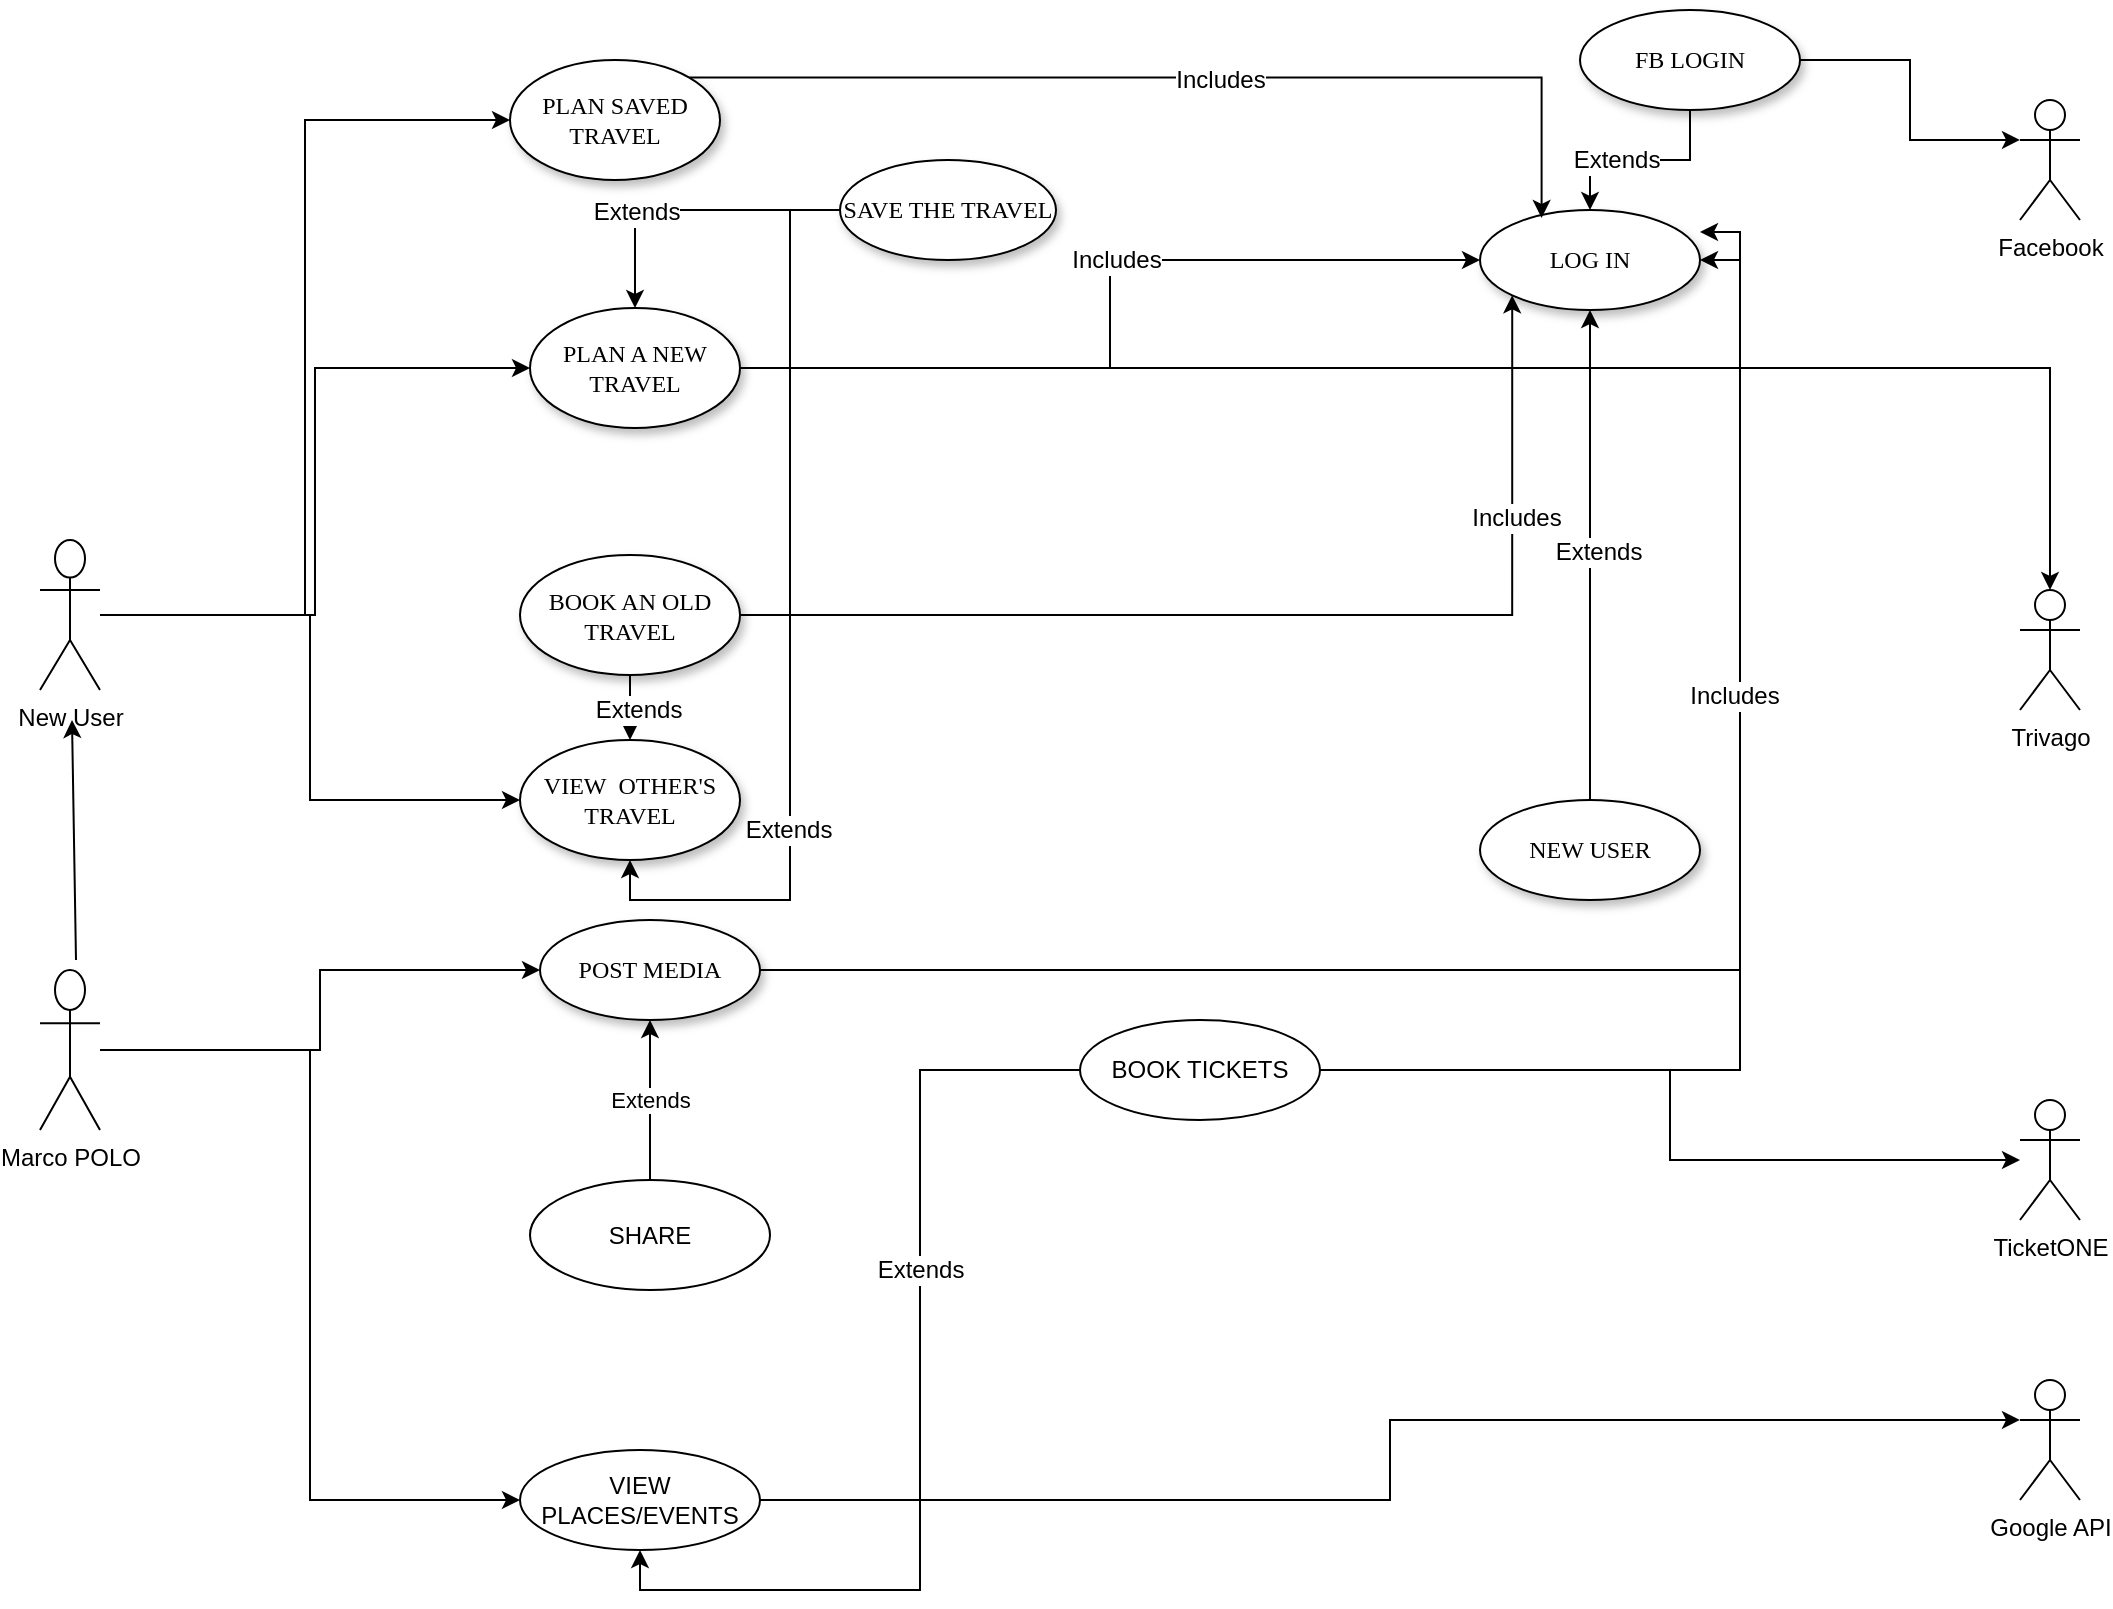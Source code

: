 <mxfile version="12.1.3" type="github" pages="1"><diagram name="Page-1" id="42789a77-a242-8287-6e28-9cd8cfd52e62"><mxGraphModel dx="1190" dy="601" grid="1" gridSize="10" guides="1" tooltips="1" connect="1" arrows="1" fold="1" page="1" pageScale="1" pageWidth="1100" pageHeight="850" background="#ffffff" math="0" shadow="0"><root><mxCell id="0"/><mxCell id="1" parent="0"/><mxCell id="ejWjwremNbsHdBOJyEj_-86" style="edgeStyle=orthogonalEdgeStyle;rounded=0;orthogonalLoop=1;jettySize=auto;html=1;" edge="1" parent="1" source="1ea317790d2ca983-1" target="ejWjwremNbsHdBOJyEj_-76"><mxGeometry relative="1" as="geometry"/></mxCell><mxCell id="ejWjwremNbsHdBOJyEj_-87" style="edgeStyle=orthogonalEdgeStyle;rounded=0;orthogonalLoop=1;jettySize=auto;html=1;entryX=0;entryY=0.5;entryDx=0;entryDy=0;" edge="1" parent="1" source="1ea317790d2ca983-1" target="1ea317790d2ca983-6"><mxGeometry relative="1" as="geometry"/></mxCell><mxCell id="ejWjwremNbsHdBOJyEj_-88" value="Includes" style="text;html=1;resizable=0;points=[];align=center;verticalAlign=middle;labelBackgroundColor=#ffffff;" vertex="1" connectable="0" parent="ejWjwremNbsHdBOJyEj_-87"><mxGeometry x="0.141" relative="1" as="geometry"><mxPoint as="offset"/></mxGeometry></mxCell><mxCell id="1ea317790d2ca983-1" value="PLAN A NEW TRAVEL" style="ellipse;whiteSpace=wrap;html=1;rounded=0;shadow=1;comic=0;labelBackgroundColor=none;strokeColor=#000000;strokeWidth=1;fillColor=#FFFFFF;fontFamily=Verdana;fontSize=12;fontColor=#000000;align=center;" parent="1" vertex="1"><mxGeometry x="265" y="164" width="105" height="60" as="geometry"/></mxCell><mxCell id="ejWjwremNbsHdBOJyEj_-36" style="edgeStyle=orthogonalEdgeStyle;rounded=0;orthogonalLoop=1;jettySize=auto;html=1;entryX=0.5;entryY=1;entryDx=0;entryDy=0;" edge="1" parent="1" source="1ea317790d2ca983-3" target="1ea317790d2ca983-11"><mxGeometry relative="1" as="geometry"/></mxCell><mxCell id="ejWjwremNbsHdBOJyEj_-37" value="Extends" style="text;html=1;resizable=0;points=[];align=center;verticalAlign=middle;labelBackgroundColor=#ffffff;" vertex="1" connectable="0" parent="ejWjwremNbsHdBOJyEj_-36"><mxGeometry x="0.425" y="-1" relative="1" as="geometry"><mxPoint as="offset"/></mxGeometry></mxCell><mxCell id="ejWjwremNbsHdBOJyEj_-84" style="edgeStyle=orthogonalEdgeStyle;rounded=0;orthogonalLoop=1;jettySize=auto;html=1;entryX=0.5;entryY=0;entryDx=0;entryDy=0;" edge="1" parent="1" source="1ea317790d2ca983-3" target="1ea317790d2ca983-1"><mxGeometry relative="1" as="geometry"/></mxCell><mxCell id="ejWjwremNbsHdBOJyEj_-85" value="Extends" style="text;html=1;resizable=0;points=[];align=center;verticalAlign=middle;labelBackgroundColor=#ffffff;" vertex="1" connectable="0" parent="ejWjwremNbsHdBOJyEj_-84"><mxGeometry x="0.355" y="1" relative="1" as="geometry"><mxPoint x="-1" y="1" as="offset"/></mxGeometry></mxCell><mxCell id="1ea317790d2ca983-3" value="SAVE THE TRAVEL" style="ellipse;whiteSpace=wrap;html=1;rounded=0;shadow=1;comic=0;labelBackgroundColor=none;strokeColor=#000000;strokeWidth=1;fillColor=#FFFFFF;fontFamily=Verdana;fontSize=12;fontColor=#000000;align=center;" parent="1" vertex="1"><mxGeometry x="420" y="90" width="108" height="50" as="geometry"/></mxCell><mxCell id="ejWjwremNbsHdBOJyEj_-14" style="edgeStyle=orthogonalEdgeStyle;rounded=0;orthogonalLoop=1;jettySize=auto;html=1;entryX=0.5;entryY=0;entryDx=0;entryDy=0;" edge="1" parent="1" source="1ea317790d2ca983-4" target="1ea317790d2ca983-6"><mxGeometry relative="1" as="geometry"/></mxCell><mxCell id="ejWjwremNbsHdBOJyEj_-15" value="Extends" style="text;html=1;resizable=0;points=[];align=center;verticalAlign=middle;labelBackgroundColor=#ffffff;" vertex="1" connectable="0" parent="ejWjwremNbsHdBOJyEj_-14"><mxGeometry x="0.237" relative="1" as="geometry"><mxPoint as="offset"/></mxGeometry></mxCell><mxCell id="ejWjwremNbsHdBOJyEj_-81" style="edgeStyle=orthogonalEdgeStyle;rounded=0;orthogonalLoop=1;jettySize=auto;html=1;entryX=0;entryY=0.333;entryDx=0;entryDy=0;entryPerimeter=0;" edge="1" parent="1" source="1ea317790d2ca983-4" target="ejWjwremNbsHdBOJyEj_-75"><mxGeometry relative="1" as="geometry"/></mxCell><mxCell id="1ea317790d2ca983-4" value="FB LOGIN" style="ellipse;whiteSpace=wrap;html=1;rounded=0;shadow=1;comic=0;labelBackgroundColor=none;strokeColor=#000000;strokeWidth=1;fillColor=#FFFFFF;fontFamily=Verdana;fontSize=12;fontColor=#000000;align=center;" parent="1" vertex="1"><mxGeometry x="790" y="15" width="110" height="50" as="geometry"/></mxCell><mxCell id="ejWjwremNbsHdBOJyEj_-12" style="edgeStyle=orthogonalEdgeStyle;rounded=0;orthogonalLoop=1;jettySize=auto;html=1;entryX=0.5;entryY=1;entryDx=0;entryDy=0;" edge="1" parent="1" source="1ea317790d2ca983-5" target="1ea317790d2ca983-6"><mxGeometry relative="1" as="geometry"><mxPoint x="760" y="290" as="targetPoint"/></mxGeometry></mxCell><mxCell id="ejWjwremNbsHdBOJyEj_-13" value="Extends" style="text;html=1;resizable=0;points=[];align=center;verticalAlign=middle;labelBackgroundColor=#ffffff;" vertex="1" connectable="0" parent="ejWjwremNbsHdBOJyEj_-12"><mxGeometry x="0.016" y="-4" relative="1" as="geometry"><mxPoint as="offset"/></mxGeometry></mxCell><mxCell id="1ea317790d2ca983-5" value="NEW USER" style="ellipse;whiteSpace=wrap;html=1;rounded=0;shadow=1;comic=0;labelBackgroundColor=none;strokeColor=#000000;strokeWidth=1;fillColor=#FFFFFF;fontFamily=Verdana;fontSize=12;fontColor=#000000;align=center;" parent="1" vertex="1"><mxGeometry x="740" y="410" width="110" height="50" as="geometry"/></mxCell><mxCell id="1ea317790d2ca983-6" value="LOG IN" style="ellipse;whiteSpace=wrap;html=1;rounded=0;shadow=1;comic=0;labelBackgroundColor=none;strokeColor=#000000;strokeWidth=1;fillColor=#FFFFFF;fontFamily=Verdana;fontSize=12;fontColor=#000000;align=center;" parent="1" vertex="1"><mxGeometry x="740" y="115" width="110" height="50" as="geometry"/></mxCell><mxCell id="ejWjwremNbsHdBOJyEj_-24" style="edgeStyle=orthogonalEdgeStyle;rounded=0;orthogonalLoop=1;jettySize=auto;html=1;entryX=0;entryY=1;entryDx=0;entryDy=0;" edge="1" parent="1" source="1ea317790d2ca983-7" target="1ea317790d2ca983-6"><mxGeometry relative="1" as="geometry"/></mxCell><mxCell id="ejWjwremNbsHdBOJyEj_-38" value="Includes" style="text;html=1;resizable=0;points=[];align=center;verticalAlign=middle;labelBackgroundColor=#ffffff;" vertex="1" connectable="0" parent="ejWjwremNbsHdBOJyEj_-24"><mxGeometry x="0.591" y="-2" relative="1" as="geometry"><mxPoint as="offset"/></mxGeometry></mxCell><mxCell id="ejWjwremNbsHdBOJyEj_-25" style="edgeStyle=orthogonalEdgeStyle;rounded=0;orthogonalLoop=1;jettySize=auto;html=1;entryX=0.5;entryY=0;entryDx=0;entryDy=0;" edge="1" parent="1" source="1ea317790d2ca983-7" target="1ea317790d2ca983-11"><mxGeometry relative="1" as="geometry"/></mxCell><mxCell id="ejWjwremNbsHdBOJyEj_-26" value="Extends" style="text;html=1;resizable=0;points=[];align=center;verticalAlign=middle;labelBackgroundColor=#ffffff;" vertex="1" connectable="0" parent="ejWjwremNbsHdBOJyEj_-25"><mxGeometry x="0.347" y="4" relative="1" as="geometry"><mxPoint as="offset"/></mxGeometry></mxCell><mxCell id="1ea317790d2ca983-7" value="BOOK AN OLD TRAVEL" style="ellipse;whiteSpace=wrap;html=1;rounded=0;shadow=1;comic=0;labelBackgroundColor=none;strokeColor=#000000;strokeWidth=1;fillColor=#FFFFFF;fontFamily=Verdana;fontSize=12;fontColor=#000000;align=center;" parent="1" vertex="1"><mxGeometry x="260" y="287.5" width="110" height="60" as="geometry"/></mxCell><mxCell id="ejWjwremNbsHdBOJyEj_-61" style="edgeStyle=orthogonalEdgeStyle;rounded=0;orthogonalLoop=1;jettySize=auto;html=1;entryX=1;entryY=0.5;entryDx=0;entryDy=0;" edge="1" parent="1" source="1ea317790d2ca983-8" target="1ea317790d2ca983-6"><mxGeometry relative="1" as="geometry"/></mxCell><mxCell id="1ea317790d2ca983-8" value="POST MEDIA" style="ellipse;whiteSpace=wrap;html=1;rounded=0;shadow=1;comic=0;labelBackgroundColor=none;strokeColor=#000000;strokeWidth=1;fillColor=#FFFFFF;fontFamily=Verdana;fontSize=12;fontColor=#000000;align=center;" parent="1" vertex="1"><mxGeometry x="270" y="470" width="110" height="50" as="geometry"/></mxCell><mxCell id="ejWjwremNbsHdBOJyEj_-19" style="edgeStyle=orthogonalEdgeStyle;rounded=0;orthogonalLoop=1;jettySize=auto;html=1;exitX=1;exitY=0;exitDx=0;exitDy=0;entryX=0.28;entryY=0.08;entryDx=0;entryDy=0;entryPerimeter=0;" edge="1" parent="1" source="1ea317790d2ca983-9" target="1ea317790d2ca983-6"><mxGeometry relative="1" as="geometry"/></mxCell><mxCell id="ejWjwremNbsHdBOJyEj_-20" value="Includes" style="text;html=1;resizable=0;points=[];align=center;verticalAlign=middle;labelBackgroundColor=#ffffff;" vertex="1" connectable="0" parent="ejWjwremNbsHdBOJyEj_-19"><mxGeometry x="0.069" y="-1" relative="1" as="geometry"><mxPoint as="offset"/></mxGeometry></mxCell><mxCell id="1ea317790d2ca983-9" value="PLAN SAVED TRAVEL" style="ellipse;whiteSpace=wrap;html=1;rounded=0;shadow=1;comic=0;labelBackgroundColor=none;strokeColor=#000000;strokeWidth=1;fillColor=#FFFFFF;fontFamily=Verdana;fontSize=12;fontColor=#000000;align=center;" parent="1" vertex="1"><mxGeometry x="255" y="40" width="105" height="60" as="geometry"/></mxCell><mxCell id="1ea317790d2ca983-11" value="VIEW&amp;nbsp; OTHER'S TRAVEL" style="ellipse;whiteSpace=wrap;html=1;rounded=0;shadow=1;comic=0;labelBackgroundColor=none;strokeColor=#000000;strokeWidth=1;fillColor=#FFFFFF;fontFamily=Verdana;fontSize=12;fontColor=#000000;align=center;" parent="1" vertex="1"><mxGeometry x="260" y="380" width="110" height="60" as="geometry"/></mxCell><mxCell id="ejWjwremNbsHdBOJyEj_-40" style="edgeStyle=orthogonalEdgeStyle;rounded=0;orthogonalLoop=1;jettySize=auto;html=1;entryX=0;entryY=0.5;entryDx=0;entryDy=0;" edge="1" parent="1" source="ejWjwremNbsHdBOJyEj_-1" target="1ea317790d2ca983-1"><mxGeometry relative="1" as="geometry"/></mxCell><mxCell id="ejWjwremNbsHdBOJyEj_-41" style="edgeStyle=orthogonalEdgeStyle;rounded=0;orthogonalLoop=1;jettySize=auto;html=1;entryX=0;entryY=0.5;entryDx=0;entryDy=0;" edge="1" parent="1" source="ejWjwremNbsHdBOJyEj_-1" target="1ea317790d2ca983-9"><mxGeometry relative="1" as="geometry"/></mxCell><mxCell id="ejWjwremNbsHdBOJyEj_-42" style="edgeStyle=orthogonalEdgeStyle;rounded=0;orthogonalLoop=1;jettySize=auto;html=1;entryX=0;entryY=0.5;entryDx=0;entryDy=0;" edge="1" parent="1" source="ejWjwremNbsHdBOJyEj_-1" target="1ea317790d2ca983-11"><mxGeometry relative="1" as="geometry"/></mxCell><mxCell id="ejWjwremNbsHdBOJyEj_-1" value="New User" style="shape=umlActor;verticalLabelPosition=bottom;labelBackgroundColor=#ffffff;verticalAlign=top;html=1;outlineConnect=0;rotation=0;" vertex="1" parent="1"><mxGeometry x="20" y="280" width="30" height="75" as="geometry"/></mxCell><mxCell id="ejWjwremNbsHdBOJyEj_-56" style="edgeStyle=orthogonalEdgeStyle;rounded=0;orthogonalLoop=1;jettySize=auto;html=1;entryX=0;entryY=0.5;entryDx=0;entryDy=0;" edge="1" parent="1" source="ejWjwremNbsHdBOJyEj_-39" target="1ea317790d2ca983-8"><mxGeometry relative="1" as="geometry"/></mxCell><mxCell id="ejWjwremNbsHdBOJyEj_-68" style="edgeStyle=orthogonalEdgeStyle;rounded=0;orthogonalLoop=1;jettySize=auto;html=1;entryX=0;entryY=0.5;entryDx=0;entryDy=0;" edge="1" parent="1" source="ejWjwremNbsHdBOJyEj_-39" target="ejWjwremNbsHdBOJyEj_-67"><mxGeometry relative="1" as="geometry"/></mxCell><mxCell id="ejWjwremNbsHdBOJyEj_-39" value="Marco POLO" style="shape=umlActor;verticalLabelPosition=bottom;labelBackgroundColor=#ffffff;verticalAlign=top;html=1;outlineConnect=0;" vertex="1" parent="1"><mxGeometry x="20" y="495" width="30" height="80" as="geometry"/></mxCell><mxCell id="ejWjwremNbsHdBOJyEj_-65" value="Extends" style="edgeStyle=orthogonalEdgeStyle;rounded=0;orthogonalLoop=1;jettySize=auto;html=1;entryX=0.5;entryY=1;entryDx=0;entryDy=0;" edge="1" parent="1" source="ejWjwremNbsHdBOJyEj_-57" target="1ea317790d2ca983-8"><mxGeometry relative="1" as="geometry"/></mxCell><mxCell id="ejWjwremNbsHdBOJyEj_-57" value="SHARE" style="ellipse;whiteSpace=wrap;html=1;" vertex="1" parent="1"><mxGeometry x="265" y="600" width="120" height="55" as="geometry"/></mxCell><mxCell id="ejWjwremNbsHdBOJyEj_-105" style="edgeStyle=orthogonalEdgeStyle;rounded=0;orthogonalLoop=1;jettySize=auto;html=1;entryX=0;entryY=0.333;entryDx=0;entryDy=0;entryPerimeter=0;" edge="1" parent="1" source="ejWjwremNbsHdBOJyEj_-67" target="ejWjwremNbsHdBOJyEj_-102"><mxGeometry relative="1" as="geometry"/></mxCell><mxCell id="ejWjwremNbsHdBOJyEj_-67" value="VIEW PLACES/EVENTS" style="ellipse;whiteSpace=wrap;html=1;" vertex="1" parent="1"><mxGeometry x="260" y="735" width="120" height="50" as="geometry"/></mxCell><mxCell id="ejWjwremNbsHdBOJyEj_-72" style="edgeStyle=orthogonalEdgeStyle;rounded=0;orthogonalLoop=1;jettySize=auto;html=1;entryX=1;entryY=0.22;entryDx=0;entryDy=0;entryPerimeter=0;" edge="1" parent="1" source="ejWjwremNbsHdBOJyEj_-69" target="1ea317790d2ca983-6"><mxGeometry relative="1" as="geometry"/></mxCell><mxCell id="ejWjwremNbsHdBOJyEj_-100" value="Includes" style="text;html=1;resizable=0;points=[];align=center;verticalAlign=middle;labelBackgroundColor=#ffffff;" vertex="1" connectable="0" parent="ejWjwremNbsHdBOJyEj_-72"><mxGeometry x="0.223" y="3" relative="1" as="geometry"><mxPoint as="offset"/></mxGeometry></mxCell><mxCell id="ejWjwremNbsHdBOJyEj_-101" style="edgeStyle=orthogonalEdgeStyle;rounded=0;orthogonalLoop=1;jettySize=auto;html=1;" edge="1" parent="1" source="ejWjwremNbsHdBOJyEj_-69" target="ejWjwremNbsHdBOJyEj_-91"><mxGeometry relative="1" as="geometry"/></mxCell><mxCell id="ejWjwremNbsHdBOJyEj_-108" style="edgeStyle=orthogonalEdgeStyle;rounded=0;orthogonalLoop=1;jettySize=auto;html=1;entryX=0.5;entryY=1;entryDx=0;entryDy=0;" edge="1" parent="1" source="ejWjwremNbsHdBOJyEj_-69" target="ejWjwremNbsHdBOJyEj_-67"><mxGeometry relative="1" as="geometry"/></mxCell><mxCell id="ejWjwremNbsHdBOJyEj_-109" value="Extends" style="text;html=1;resizable=0;points=[];align=center;verticalAlign=middle;labelBackgroundColor=#ffffff;" vertex="1" connectable="0" parent="ejWjwremNbsHdBOJyEj_-108"><mxGeometry x="-0.28" relative="1" as="geometry"><mxPoint as="offset"/></mxGeometry></mxCell><mxCell id="ejWjwremNbsHdBOJyEj_-69" value="BOOK TICKETS" style="ellipse;whiteSpace=wrap;html=1;" vertex="1" parent="1"><mxGeometry x="540" y="520" width="120" height="50" as="geometry"/></mxCell><mxCell id="ejWjwremNbsHdBOJyEj_-75" value="Facebook" style="shape=umlActor;verticalLabelPosition=bottom;labelBackgroundColor=#ffffff;verticalAlign=top;html=1;outlineConnect=0;" vertex="1" parent="1"><mxGeometry x="1010" y="60" width="30" height="60" as="geometry"/></mxCell><mxCell id="ejWjwremNbsHdBOJyEj_-76" value="Trivago" style="shape=umlActor;verticalLabelPosition=bottom;labelBackgroundColor=#ffffff;verticalAlign=top;html=1;outlineConnect=0;" vertex="1" parent="1"><mxGeometry x="1010" y="305" width="30" height="60" as="geometry"/></mxCell><mxCell id="ejWjwremNbsHdBOJyEj_-90" value="" style="endArrow=classic;html=1;" edge="1" parent="1"><mxGeometry width="50" height="50" relative="1" as="geometry"><mxPoint x="38" y="490" as="sourcePoint"/><mxPoint x="36" y="370" as="targetPoint"/></mxGeometry></mxCell><mxCell id="ejWjwremNbsHdBOJyEj_-91" value="TicketONE" style="shape=umlActor;verticalLabelPosition=bottom;labelBackgroundColor=#ffffff;verticalAlign=top;html=1;outlineConnect=0;" vertex="1" parent="1"><mxGeometry x="1010" y="560" width="30" height="60" as="geometry"/></mxCell><mxCell id="ejWjwremNbsHdBOJyEj_-102" value="Google API" style="shape=umlActor;verticalLabelPosition=bottom;labelBackgroundColor=#ffffff;verticalAlign=top;html=1;outlineConnect=0;" vertex="1" parent="1"><mxGeometry x="1010" y="700" width="30" height="60" as="geometry"/></mxCell></root></mxGraphModel></diagram></mxfile>